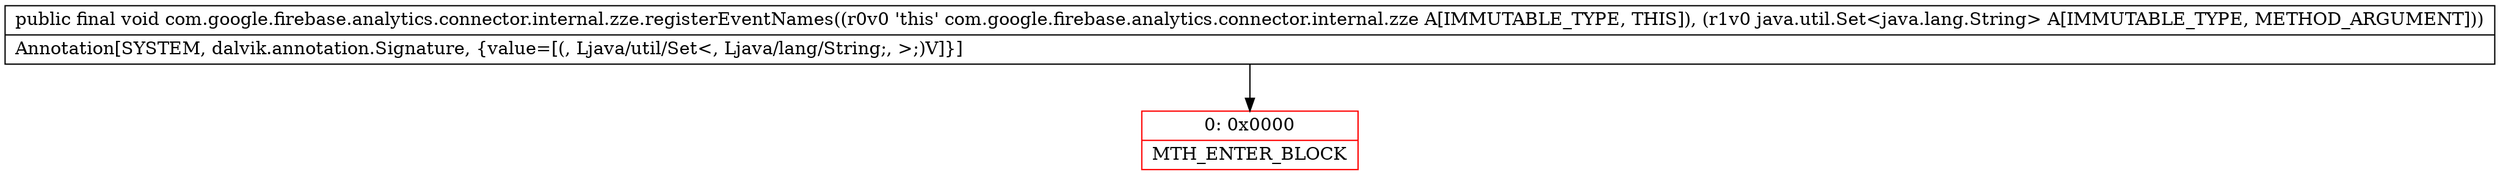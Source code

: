 digraph "CFG forcom.google.firebase.analytics.connector.internal.zze.registerEventNames(Ljava\/util\/Set;)V" {
subgraph cluster_Region_1545109909 {
label = "R(0)";
node [shape=record,color=blue];
}
Node_0 [shape=record,color=red,label="{0\:\ 0x0000|MTH_ENTER_BLOCK\l}"];
MethodNode[shape=record,label="{public final void com.google.firebase.analytics.connector.internal.zze.registerEventNames((r0v0 'this' com.google.firebase.analytics.connector.internal.zze A[IMMUTABLE_TYPE, THIS]), (r1v0 java.util.Set\<java.lang.String\> A[IMMUTABLE_TYPE, METHOD_ARGUMENT]))  | Annotation[SYSTEM, dalvik.annotation.Signature, \{value=[(, Ljava\/util\/Set\<, Ljava\/lang\/String;, \>;)V]\}]\l}"];
MethodNode -> Node_0;
}

